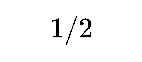 <mxfile version="23.1.1" type="github">
  <diagram name="第 1 页" id="qlalfo4uV4p5pu9lVtdo">
    <mxGraphModel dx="2074" dy="1144" grid="1" gridSize="10" guides="1" tooltips="1" connect="1" arrows="1" fold="1" page="1" pageScale="1" pageWidth="827" pageHeight="1169" math="1" shadow="0">
      <root>
        <mxCell id="0" />
        <mxCell id="1" parent="0" />
        <mxCell id="Z0k3DLRxIdymwHTAvbm3-1" value="$$1/2$$" style="text;html=1;align=center;verticalAlign=middle;resizable=0;points=[];autosize=1;strokeColor=none;fillColor=none;" vertex="1" parent="1">
          <mxGeometry x="125" y="128" width="70" height="30" as="geometry" />
        </mxCell>
      </root>
    </mxGraphModel>
  </diagram>
</mxfile>
